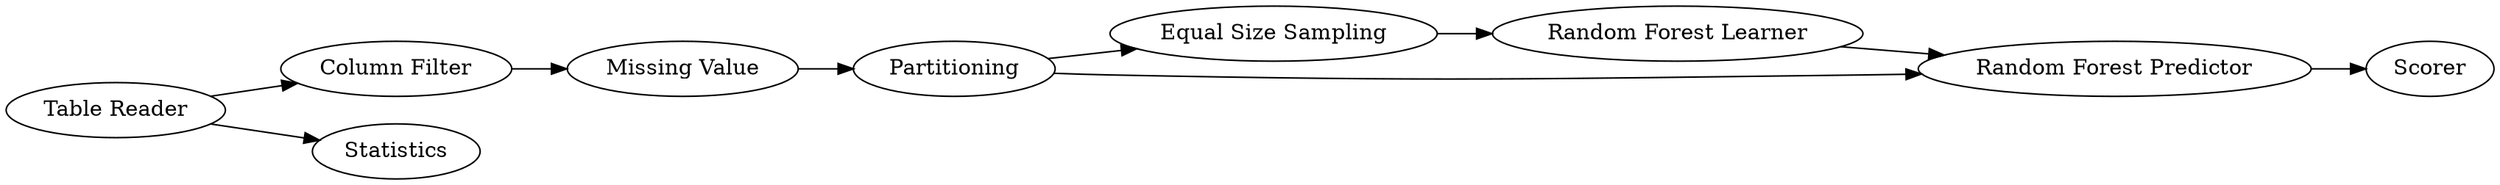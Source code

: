 digraph {
	"-3478399718244033670_13" [label="Table Reader"]
	"-3478399718244033670_12" [label="Missing Value"]
	"-3478399718244033670_19" [label="Column Filter"]
	"-3478399718244033670_7" [label="Equal Size Sampling"]
	"-3478399718244033670_6" [label=Statistics]
	"-3478399718244033670_22" [label=Scorer]
	"-3478399718244033670_20" [label="Random Forest Learner"]
	"-3478399718244033670_21" [label="Random Forest Predictor"]
	"-3478399718244033670_2" [label=Partitioning]
	"-3478399718244033670_19" -> "-3478399718244033670_12"
	"-3478399718244033670_7" -> "-3478399718244033670_20"
	"-3478399718244033670_20" -> "-3478399718244033670_21"
	"-3478399718244033670_21" -> "-3478399718244033670_22"
	"-3478399718244033670_2" -> "-3478399718244033670_21"
	"-3478399718244033670_12" -> "-3478399718244033670_2"
	"-3478399718244033670_13" -> "-3478399718244033670_19"
	"-3478399718244033670_2" -> "-3478399718244033670_7"
	"-3478399718244033670_13" -> "-3478399718244033670_6"
	rankdir=LR
}
